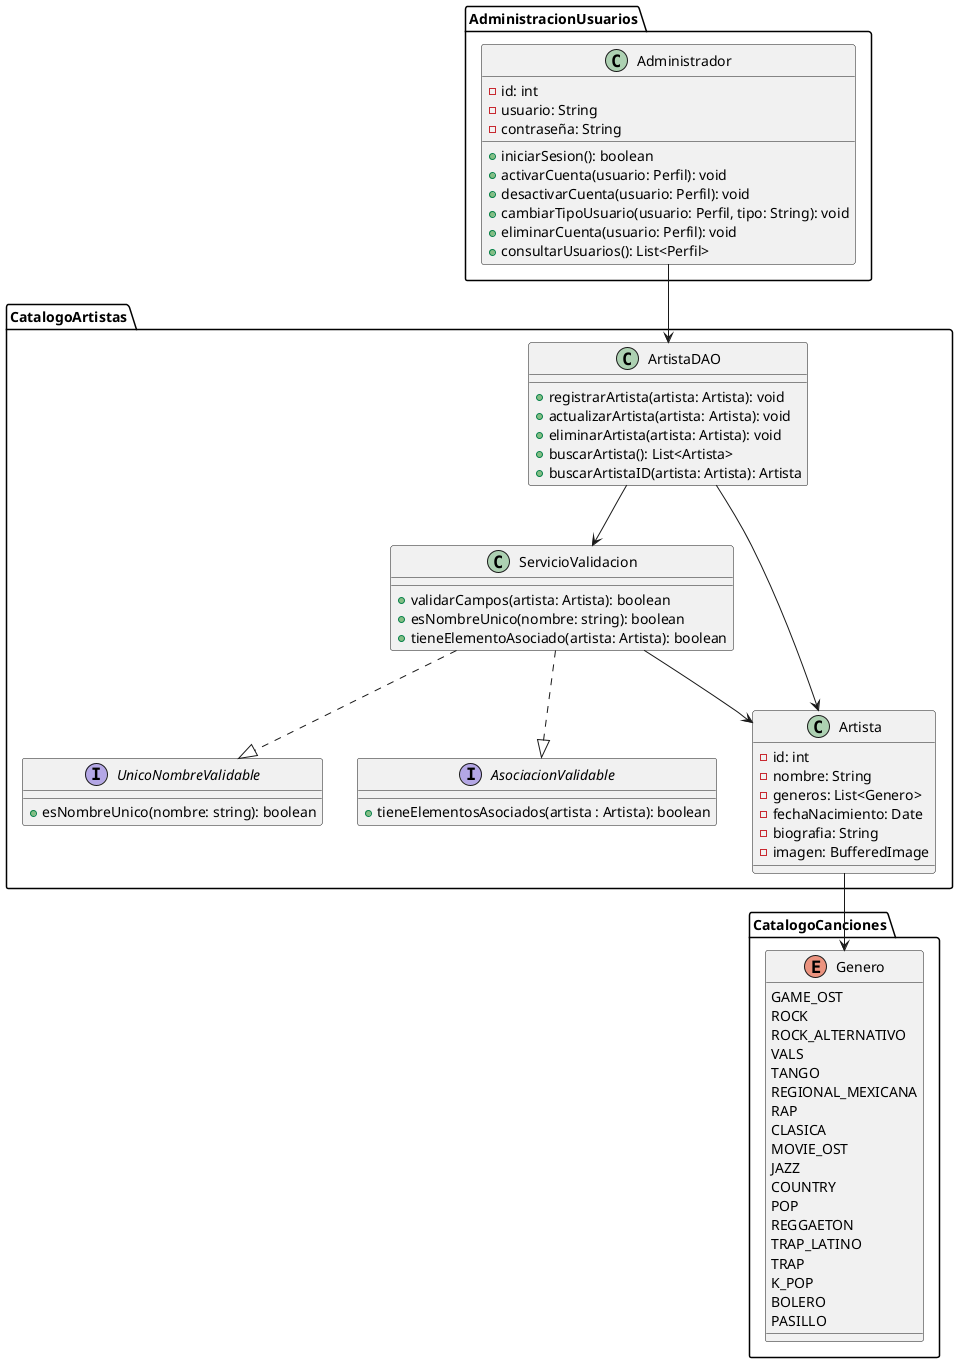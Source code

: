 @startuml
package AdministracionUsuarios {
    class Administrador {
        - id: int
        - usuario: String
        - contraseña: String
        + iniciarSesion(): boolean
        + activarCuenta(usuario: Perfil): void
        + desactivarCuenta(usuario: Perfil): void
        + cambiarTipoUsuario(usuario: Perfil, tipo: String): void
        + eliminarCuenta(usuario: Perfil): void
        + consultarUsuarios(): List<Perfil>
    }
}
package CatalogoCanciones {
enum Genero {
        GAME_OST
        ROCK
        ROCK_ALTERNATIVO
        VALS
        TANGO
        REGIONAL_MEXICANA
        RAP
        CLASICA
        MOVIE_OST
        JAZZ
        COUNTRY
        POP
        REGGAETON
        TRAP_LATINO
        TRAP
        K_POP
        BOLERO
        PASILLO
}
}
package CatalogoArtistas {
    class ArtistaDAO {

        + registrarArtista(artista: Artista): void
        + actualizarArtista(artista: Artista): void
        + eliminarArtista(artista: Artista): void
        + buscarArtista(): List<Artista>
        + buscarArtistaID(artista: Artista): Artista
    }

    class ServicioValidacion {
        + validarCampos(artista: Artista): boolean
        + esNombreUnico(nombre: string): boolean
        + tieneElementoAsociado(artista: Artista): boolean
    }

    class Artista {
        - id: int
        - nombre: String
        - generos: List<Genero>
        - fechaNacimiento: Date
        - biografia: String
        - imagen: BufferedImage
    }


    interface UnicoNombreValidable {
        + esNombreUnico(nombre: string): boolean
    }

    interface AsociacionValidable {
        + tieneElementosAsociados(artista : Artista): boolean
    }
}

Administrador --> ArtistaDAO
ArtistaDAO --> Artista
ServicioValidacion --> Artista
ServicioValidacion ..|> UnicoNombreValidable
ServicioValidacion ..|> AsociacionValidable
ArtistaDAO --> ServicioValidacion
Artista --> Genero
@endumlml